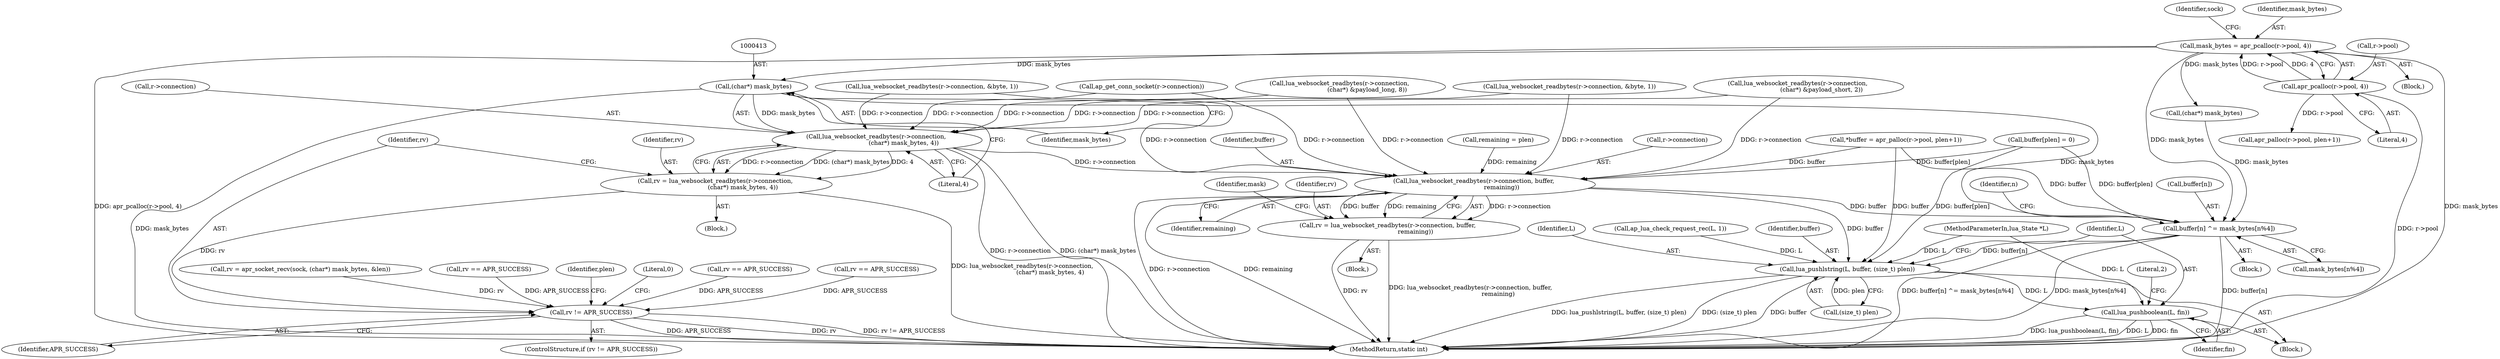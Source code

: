 digraph "0_httpd_643f0fcf3b8ab09a68f0ecd2aa37aafeda3e63ef@pointer" {
"1000412" [label="(Call,(char*) mask_bytes)"];
"1000158" [label="(Call,mask_bytes = apr_pcalloc(r->pool, 4))"];
"1000160" [label="(Call,apr_pcalloc(r->pool, 4))"];
"1000408" [label="(Call,lua_websocket_readbytes(r->connection, \n                            (char*) mask_bytes, 4))"];
"1000406" [label="(Call,rv = lua_websocket_readbytes(r->connection, \n                            (char*) mask_bytes, 4))"];
"1000417" [label="(Call,rv != APR_SUCCESS)"];
"1000500" [label="(Call,lua_websocket_readbytes(r->connection, buffer, \n                            remaining))"];
"1000498" [label="(Call,rv = lua_websocket_readbytes(r->connection, buffer, \n                            remaining))"];
"1000519" [label="(Call,buffer[n] ^= mask_bytes[n%4])"];
"1000528" [label="(Call,lua_pushlstring(L, buffer, (size_t) plen))"];
"1000534" [label="(Call,lua_pushboolean(L, fin))"];
"1000433" [label="(Block,)"];
"1000116" [label="(MethodParameterIn,lua_State *L)"];
"1000497" [label="(Block,)"];
"1000519" [label="(Call,buffer[n] ^= mask_bytes[n%4])"];
"1000418" [label="(Identifier,rv)"];
"1000529" [label="(Identifier,L)"];
"1000453" [label="(Call,buffer[plen] = 0)"];
"1000504" [label="(Identifier,buffer)"];
"1000117" [label="(Block,)"];
"1000507" [label="(Identifier,mask)"];
"1000395" [label="(Call,rv = apr_socket_recv(sock, (char*) mask_bytes, &len))"];
"1000530" [label="(Identifier,buffer)"];
"1000405" [label="(Block,)"];
"1000235" [label="(Call,lua_websocket_readbytes(r->connection, &byte, 1))"];
"1000243" [label="(Call,rv == APR_SUCCESS)"];
"1000435" [label="(Call,remaining = plen)"];
"1000167" [label="(Call,ap_get_conn_socket(r->connection))"];
"1000498" [label="(Call,rv = lua_websocket_readbytes(r->connection, buffer, \n                            remaining))"];
"1000166" [label="(Identifier,sock)"];
"1000426" [label="(Identifier,plen)"];
"1000534" [label="(Call,lua_pushboolean(L, fin))"];
"1000422" [label="(Literal,0)"];
"1000500" [label="(Call,lua_websocket_readbytes(r->connection, buffer, \n                            remaining))"];
"1000407" [label="(Identifier,rv)"];
"1000528" [label="(Call,lua_pushlstring(L, buffer, (size_t) plen))"];
"1000520" [label="(Call,buffer[n])"];
"1000531" [label="(Call,(size_t) plen)"];
"1000408" [label="(Call,lua_websocket_readbytes(r->connection, \n                            (char*) mask_bytes, 4))"];
"1000186" [label="(Call,lua_websocket_readbytes(r->connection, &byte, 1))"];
"1000342" [label="(Call,lua_websocket_readbytes(r->connection, \n                            (char*) &payload_long, 8))"];
"1000536" [label="(Identifier,fin)"];
"1000419" [label="(Identifier,APR_SUCCESS)"];
"1000406" [label="(Call,rv = lua_websocket_readbytes(r->connection, \n                            (char*) mask_bytes, 4))"];
"1000306" [label="(Call,rv == APR_SUCCESS)"];
"1000159" [label="(Identifier,mask_bytes)"];
"1000505" [label="(Identifier,remaining)"];
"1000352" [label="(Call,rv == APR_SUCCESS)"];
"1000161" [label="(Call,r->pool)"];
"1000499" [label="(Identifier,rv)"];
"1000158" [label="(Call,mask_bytes = apr_pcalloc(r->pool, 4))"];
"1000535" [label="(Identifier,L)"];
"1000415" [label="(Literal,4)"];
"1000501" [label="(Call,r->connection)"];
"1000414" [label="(Identifier,mask_bytes)"];
"1000538" [label="(Literal,2)"];
"1000444" [label="(Call,*buffer = apr_palloc(r->pool, plen+1))"];
"1000518" [label="(Block,)"];
"1000523" [label="(Call,mask_bytes[n%4])"];
"1000164" [label="(Literal,4)"];
"1000160" [label="(Call,apr_pcalloc(r->pool, 4))"];
"1000567" [label="(MethodReturn,static int)"];
"1000416" [label="(ControlStructure,if (rv != APR_SUCCESS))"];
"1000412" [label="(Call,(char*) mask_bytes)"];
"1000409" [label="(Call,r->connection)"];
"1000399" [label="(Call,(char*) mask_bytes)"];
"1000146" [label="(Call,ap_lua_check_request_rec(L, 1))"];
"1000517" [label="(Identifier,n)"];
"1000446" [label="(Call,apr_palloc(r->pool, plen+1))"];
"1000292" [label="(Call,lua_websocket_readbytes(r->connection, \n                        (char*) &payload_short, 2))"];
"1000417" [label="(Call,rv != APR_SUCCESS)"];
"1000412" -> "1000408"  [label="AST: "];
"1000412" -> "1000414"  [label="CFG: "];
"1000413" -> "1000412"  [label="AST: "];
"1000414" -> "1000412"  [label="AST: "];
"1000415" -> "1000412"  [label="CFG: "];
"1000412" -> "1000567"  [label="DDG: mask_bytes"];
"1000412" -> "1000408"  [label="DDG: mask_bytes"];
"1000158" -> "1000412"  [label="DDG: mask_bytes"];
"1000412" -> "1000519"  [label="DDG: mask_bytes"];
"1000158" -> "1000117"  [label="AST: "];
"1000158" -> "1000160"  [label="CFG: "];
"1000159" -> "1000158"  [label="AST: "];
"1000160" -> "1000158"  [label="AST: "];
"1000166" -> "1000158"  [label="CFG: "];
"1000158" -> "1000567"  [label="DDG: mask_bytes"];
"1000158" -> "1000567"  [label="DDG: apr_pcalloc(r->pool, 4)"];
"1000160" -> "1000158"  [label="DDG: r->pool"];
"1000160" -> "1000158"  [label="DDG: 4"];
"1000158" -> "1000399"  [label="DDG: mask_bytes"];
"1000158" -> "1000519"  [label="DDG: mask_bytes"];
"1000160" -> "1000164"  [label="CFG: "];
"1000161" -> "1000160"  [label="AST: "];
"1000164" -> "1000160"  [label="AST: "];
"1000160" -> "1000567"  [label="DDG: r->pool"];
"1000160" -> "1000446"  [label="DDG: r->pool"];
"1000408" -> "1000406"  [label="AST: "];
"1000408" -> "1000415"  [label="CFG: "];
"1000409" -> "1000408"  [label="AST: "];
"1000415" -> "1000408"  [label="AST: "];
"1000406" -> "1000408"  [label="CFG: "];
"1000408" -> "1000567"  [label="DDG: r->connection"];
"1000408" -> "1000567"  [label="DDG: (char*) mask_bytes"];
"1000408" -> "1000406"  [label="DDG: r->connection"];
"1000408" -> "1000406"  [label="DDG: (char*) mask_bytes"];
"1000408" -> "1000406"  [label="DDG: 4"];
"1000167" -> "1000408"  [label="DDG: r->connection"];
"1000186" -> "1000408"  [label="DDG: r->connection"];
"1000235" -> "1000408"  [label="DDG: r->connection"];
"1000342" -> "1000408"  [label="DDG: r->connection"];
"1000292" -> "1000408"  [label="DDG: r->connection"];
"1000408" -> "1000500"  [label="DDG: r->connection"];
"1000406" -> "1000405"  [label="AST: "];
"1000407" -> "1000406"  [label="AST: "];
"1000418" -> "1000406"  [label="CFG: "];
"1000406" -> "1000567"  [label="DDG: lua_websocket_readbytes(r->connection, \n                            (char*) mask_bytes, 4)"];
"1000406" -> "1000417"  [label="DDG: rv"];
"1000417" -> "1000416"  [label="AST: "];
"1000417" -> "1000419"  [label="CFG: "];
"1000418" -> "1000417"  [label="AST: "];
"1000419" -> "1000417"  [label="AST: "];
"1000422" -> "1000417"  [label="CFG: "];
"1000426" -> "1000417"  [label="CFG: "];
"1000417" -> "1000567"  [label="DDG: rv"];
"1000417" -> "1000567"  [label="DDG: rv != APR_SUCCESS"];
"1000417" -> "1000567"  [label="DDG: APR_SUCCESS"];
"1000395" -> "1000417"  [label="DDG: rv"];
"1000352" -> "1000417"  [label="DDG: APR_SUCCESS"];
"1000243" -> "1000417"  [label="DDG: APR_SUCCESS"];
"1000306" -> "1000417"  [label="DDG: APR_SUCCESS"];
"1000500" -> "1000498"  [label="AST: "];
"1000500" -> "1000505"  [label="CFG: "];
"1000501" -> "1000500"  [label="AST: "];
"1000504" -> "1000500"  [label="AST: "];
"1000505" -> "1000500"  [label="AST: "];
"1000498" -> "1000500"  [label="CFG: "];
"1000500" -> "1000567"  [label="DDG: r->connection"];
"1000500" -> "1000567"  [label="DDG: remaining"];
"1000500" -> "1000498"  [label="DDG: r->connection"];
"1000500" -> "1000498"  [label="DDG: buffer"];
"1000500" -> "1000498"  [label="DDG: remaining"];
"1000167" -> "1000500"  [label="DDG: r->connection"];
"1000186" -> "1000500"  [label="DDG: r->connection"];
"1000235" -> "1000500"  [label="DDG: r->connection"];
"1000342" -> "1000500"  [label="DDG: r->connection"];
"1000292" -> "1000500"  [label="DDG: r->connection"];
"1000444" -> "1000500"  [label="DDG: buffer"];
"1000453" -> "1000500"  [label="DDG: buffer[plen]"];
"1000435" -> "1000500"  [label="DDG: remaining"];
"1000500" -> "1000519"  [label="DDG: buffer"];
"1000500" -> "1000528"  [label="DDG: buffer"];
"1000498" -> "1000497"  [label="AST: "];
"1000499" -> "1000498"  [label="AST: "];
"1000507" -> "1000498"  [label="CFG: "];
"1000498" -> "1000567"  [label="DDG: rv"];
"1000498" -> "1000567"  [label="DDG: lua_websocket_readbytes(r->connection, buffer, \n                            remaining)"];
"1000519" -> "1000518"  [label="AST: "];
"1000519" -> "1000523"  [label="CFG: "];
"1000520" -> "1000519"  [label="AST: "];
"1000523" -> "1000519"  [label="AST: "];
"1000517" -> "1000519"  [label="CFG: "];
"1000519" -> "1000567"  [label="DDG: buffer[n]"];
"1000519" -> "1000567"  [label="DDG: buffer[n] ^= mask_bytes[n%4]"];
"1000519" -> "1000567"  [label="DDG: mask_bytes[n%4]"];
"1000444" -> "1000519"  [label="DDG: buffer"];
"1000453" -> "1000519"  [label="DDG: buffer[plen]"];
"1000399" -> "1000519"  [label="DDG: mask_bytes"];
"1000519" -> "1000528"  [label="DDG: buffer[n]"];
"1000528" -> "1000433"  [label="AST: "];
"1000528" -> "1000531"  [label="CFG: "];
"1000529" -> "1000528"  [label="AST: "];
"1000530" -> "1000528"  [label="AST: "];
"1000531" -> "1000528"  [label="AST: "];
"1000535" -> "1000528"  [label="CFG: "];
"1000528" -> "1000567"  [label="DDG: lua_pushlstring(L, buffer, (size_t) plen)"];
"1000528" -> "1000567"  [label="DDG: (size_t) plen"];
"1000528" -> "1000567"  [label="DDG: buffer"];
"1000146" -> "1000528"  [label="DDG: L"];
"1000116" -> "1000528"  [label="DDG: L"];
"1000444" -> "1000528"  [label="DDG: buffer"];
"1000453" -> "1000528"  [label="DDG: buffer[plen]"];
"1000531" -> "1000528"  [label="DDG: plen"];
"1000528" -> "1000534"  [label="DDG: L"];
"1000534" -> "1000433"  [label="AST: "];
"1000534" -> "1000536"  [label="CFG: "];
"1000535" -> "1000534"  [label="AST: "];
"1000536" -> "1000534"  [label="AST: "];
"1000538" -> "1000534"  [label="CFG: "];
"1000534" -> "1000567"  [label="DDG: fin"];
"1000534" -> "1000567"  [label="DDG: lua_pushboolean(L, fin)"];
"1000534" -> "1000567"  [label="DDG: L"];
"1000116" -> "1000534"  [label="DDG: L"];
}
